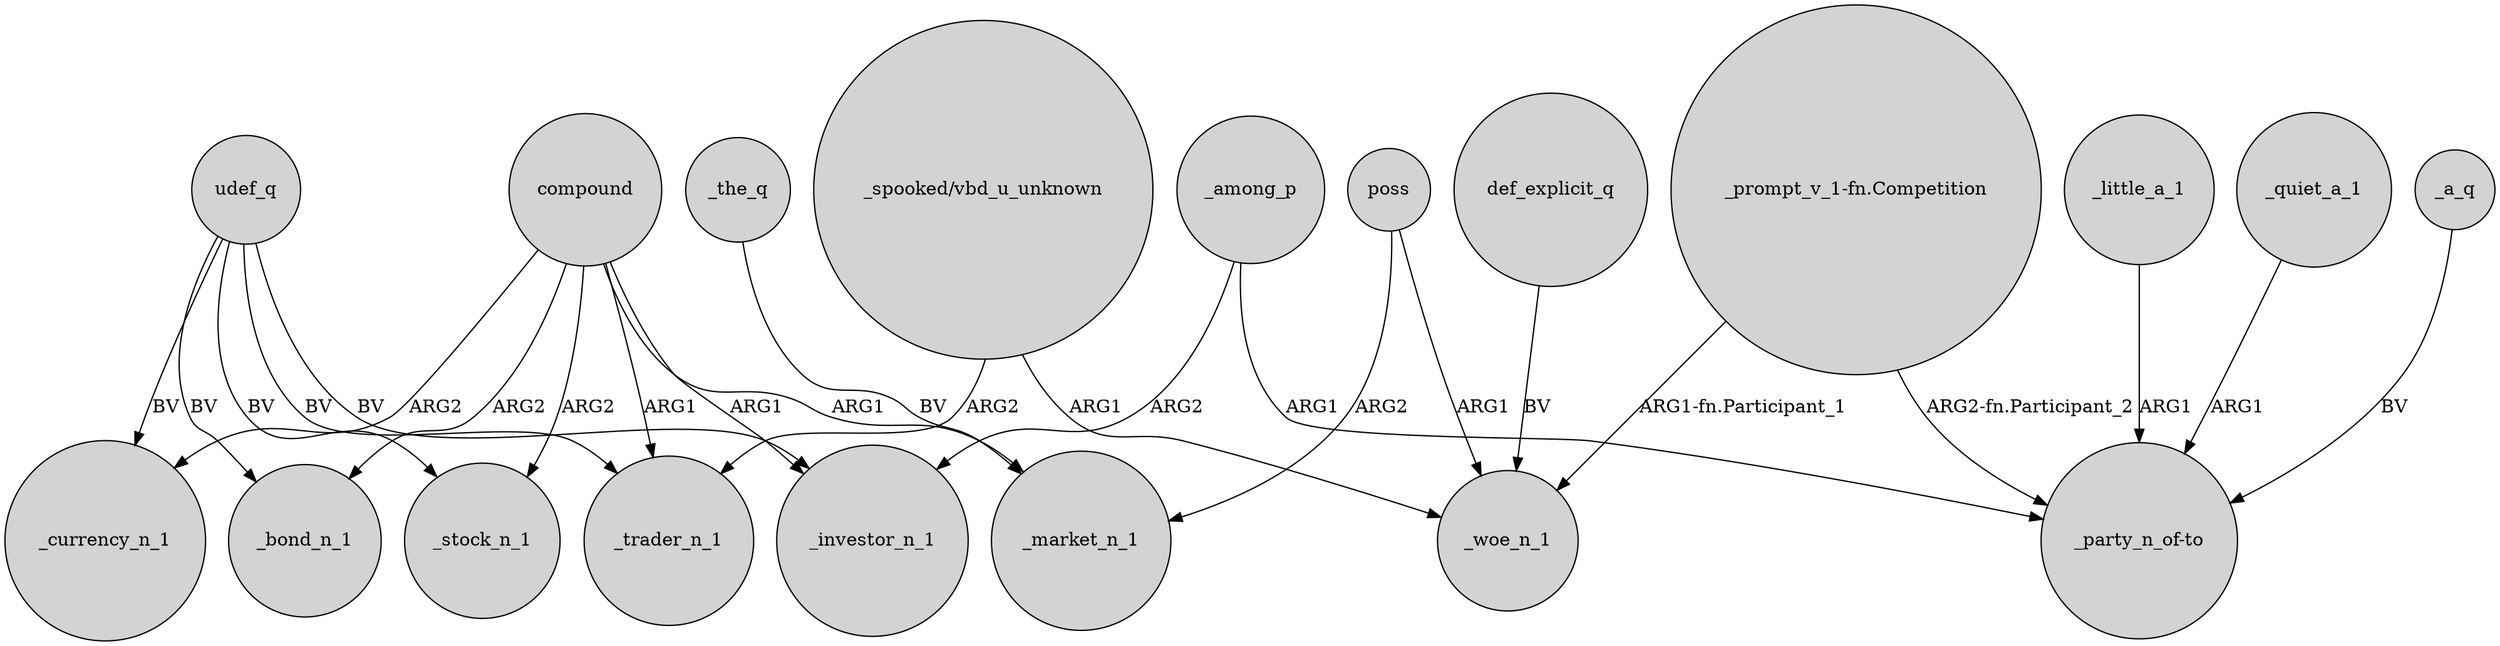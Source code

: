 digraph {
	node [shape=circle style=filled]
	udef_q -> _bond_n_1 [label=BV]
	poss -> _woe_n_1 [label=ARG1]
	compound -> _trader_n_1 [label=ARG1]
	udef_q -> _currency_n_1 [label=BV]
	_a_q -> "_party_n_of-to" [label=BV]
	_among_p -> _investor_n_1 [label=ARG2]
	compound -> _bond_n_1 [label=ARG2]
	_little_a_1 -> "_party_n_of-to" [label=ARG1]
	_the_q -> _market_n_1 [label=BV]
	"_prompt_v_1-fn.Competition" -> "_party_n_of-to" [label="ARG2-fn.Participant_2"]
	"_spooked/vbd_u_unknown" -> _woe_n_1 [label=ARG1]
	udef_q -> _stock_n_1 [label=BV]
	udef_q -> _trader_n_1 [label=BV]
	def_explicit_q -> _woe_n_1 [label=BV]
	compound -> _stock_n_1 [label=ARG2]
	compound -> _investor_n_1 [label=ARG1]
	_quiet_a_1 -> "_party_n_of-to" [label=ARG1]
	compound -> _market_n_1 [label=ARG1]
	udef_q -> _investor_n_1 [label=BV]
	"_spooked/vbd_u_unknown" -> _trader_n_1 [label=ARG2]
	"_prompt_v_1-fn.Competition" -> _woe_n_1 [label="ARG1-fn.Participant_1"]
	poss -> _market_n_1 [label=ARG2]
	_among_p -> "_party_n_of-to" [label=ARG1]
	compound -> _currency_n_1 [label=ARG2]
}
